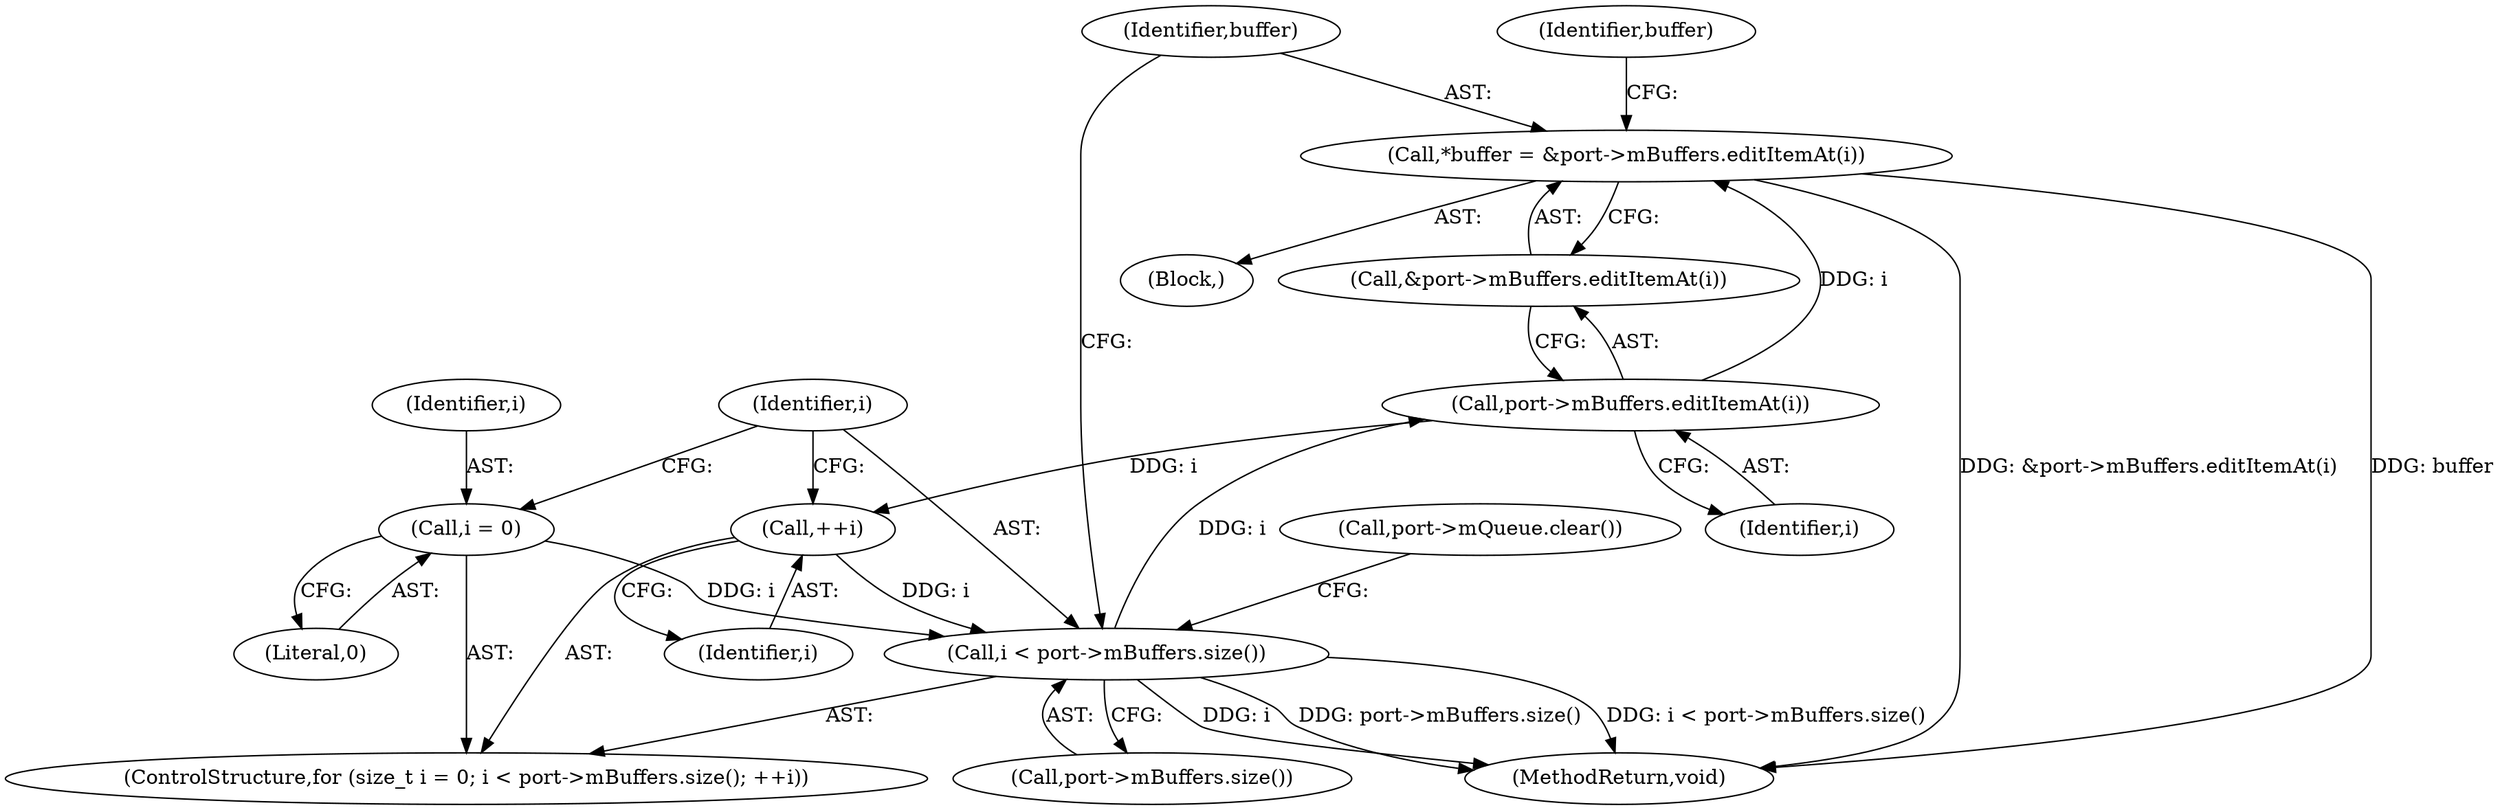 digraph "0_Android_1e9801783770917728b7edbdeff3d0ec09c621ac@pointer" {
"1000179" [label="(Call,*buffer = &port->mBuffers.editItemAt(i))"];
"1000182" [label="(Call,port->mBuffers.editItemAt(i))"];
"1000172" [label="(Call,i < port->mBuffers.size())"];
"1000175" [label="(Call,++i)"];
"1000169" [label="(Call,i = 0)"];
"1000186" [label="(Identifier,buffer)"];
"1000167" [label="(ControlStructure,for (size_t i = 0; i < port->mBuffers.size(); ++i))"];
"1000181" [label="(Call,&port->mBuffers.editItemAt(i))"];
"1000176" [label="(Identifier,i)"];
"1000180" [label="(Identifier,buffer)"];
"1000177" [label="(Block,)"];
"1000171" [label="(Literal,0)"];
"1000169" [label="(Call,i = 0)"];
"1000174" [label="(Call,port->mBuffers.size())"];
"1000183" [label="(Identifier,i)"];
"1000175" [label="(Call,++i)"];
"1000172" [label="(Call,i < port->mBuffers.size())"];
"1000220" [label="(Call,port->mQueue.clear())"];
"1000170" [label="(Identifier,i)"];
"1000182" [label="(Call,port->mBuffers.editItemAt(i))"];
"1000229" [label="(MethodReturn,void)"];
"1000179" [label="(Call,*buffer = &port->mBuffers.editItemAt(i))"];
"1000173" [label="(Identifier,i)"];
"1000179" -> "1000177"  [label="AST: "];
"1000179" -> "1000181"  [label="CFG: "];
"1000180" -> "1000179"  [label="AST: "];
"1000181" -> "1000179"  [label="AST: "];
"1000186" -> "1000179"  [label="CFG: "];
"1000179" -> "1000229"  [label="DDG: &port->mBuffers.editItemAt(i)"];
"1000179" -> "1000229"  [label="DDG: buffer"];
"1000182" -> "1000179"  [label="DDG: i"];
"1000182" -> "1000181"  [label="AST: "];
"1000182" -> "1000183"  [label="CFG: "];
"1000183" -> "1000182"  [label="AST: "];
"1000181" -> "1000182"  [label="CFG: "];
"1000182" -> "1000175"  [label="DDG: i"];
"1000172" -> "1000182"  [label="DDG: i"];
"1000172" -> "1000167"  [label="AST: "];
"1000172" -> "1000174"  [label="CFG: "];
"1000173" -> "1000172"  [label="AST: "];
"1000174" -> "1000172"  [label="AST: "];
"1000180" -> "1000172"  [label="CFG: "];
"1000220" -> "1000172"  [label="CFG: "];
"1000172" -> "1000229"  [label="DDG: i < port->mBuffers.size()"];
"1000172" -> "1000229"  [label="DDG: i"];
"1000172" -> "1000229"  [label="DDG: port->mBuffers.size()"];
"1000175" -> "1000172"  [label="DDG: i"];
"1000169" -> "1000172"  [label="DDG: i"];
"1000175" -> "1000167"  [label="AST: "];
"1000175" -> "1000176"  [label="CFG: "];
"1000176" -> "1000175"  [label="AST: "];
"1000173" -> "1000175"  [label="CFG: "];
"1000169" -> "1000167"  [label="AST: "];
"1000169" -> "1000171"  [label="CFG: "];
"1000170" -> "1000169"  [label="AST: "];
"1000171" -> "1000169"  [label="AST: "];
"1000173" -> "1000169"  [label="CFG: "];
}
